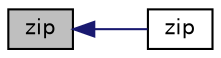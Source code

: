 digraph "zip"
{
  bgcolor="transparent";
  edge [fontname="Helvetica",fontsize="10",labelfontname="Helvetica",labelfontsize="10"];
  node [fontname="Helvetica",fontsize="10",shape=record];
  rankdir="LR";
  Node1 [label="zip",height=0.2,width=0.4,color="black", fillcolor="grey75", style="filled" fontcolor="black"];
  Node1 -> Node2 [dir="back",color="midnightblue",fontsize="10",style="solid",fontname="Helvetica"];
  Node2 [label="zip",height=0.2,width=0.4,color="black",URL="$namespaceFoam.html#a40ad7d9eea6661b026a22372e4182c6e",tooltip="Zip together symmTensor field field from components. "];
}
